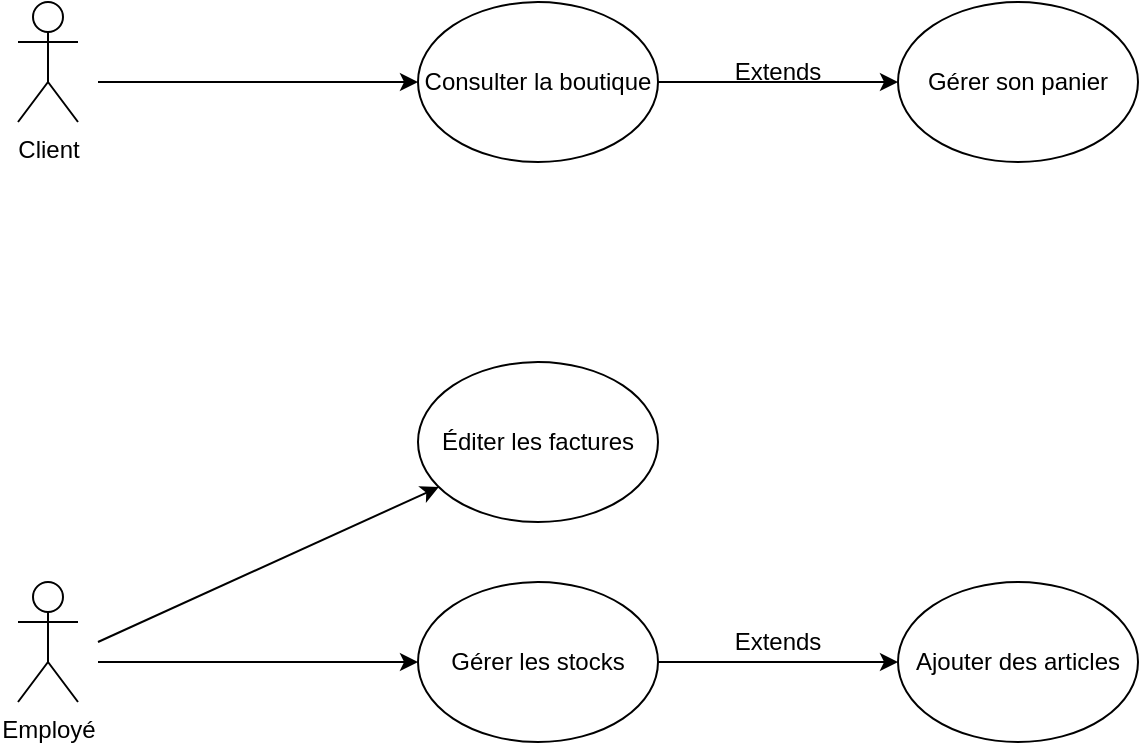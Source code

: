 <mxfile version="20.4.1" type="github">
  <diagram id="SVKgzdXAhsgsA3PJ54q3" name="Page-1">
    <mxGraphModel dx="1422" dy="794" grid="1" gridSize="10" guides="1" tooltips="1" connect="1" arrows="1" fold="1" page="1" pageScale="1" pageWidth="827" pageHeight="1169" math="0" shadow="0">
      <root>
        <mxCell id="0" />
        <mxCell id="1" parent="0" />
        <mxCell id="yYol8g6jG33dU-1mYP1G-1" value="Client" style="shape=umlActor;verticalLabelPosition=bottom;verticalAlign=top;html=1;outlineConnect=0;" vertex="1" parent="1">
          <mxGeometry x="80" y="80" width="30" height="60" as="geometry" />
        </mxCell>
        <mxCell id="yYol8g6jG33dU-1mYP1G-2" value="Employé" style="shape=umlActor;verticalLabelPosition=bottom;verticalAlign=top;html=1;outlineConnect=0;" vertex="1" parent="1">
          <mxGeometry x="80" y="370" width="30" height="60" as="geometry" />
        </mxCell>
        <mxCell id="yYol8g6jG33dU-1mYP1G-3" value="" style="endArrow=classic;html=1;rounded=0;entryX=0;entryY=0.5;entryDx=0;entryDy=0;exitX=1;exitY=0.5;exitDx=0;exitDy=0;" edge="1" parent="1" source="yYol8g6jG33dU-1mYP1G-9" target="yYol8g6jG33dU-1mYP1G-4">
          <mxGeometry width="50" height="50" relative="1" as="geometry">
            <mxPoint x="120" y="400" as="sourcePoint" />
            <mxPoint x="270" y="400" as="targetPoint" />
          </mxGeometry>
        </mxCell>
        <mxCell id="yYol8g6jG33dU-1mYP1G-4" value="Ajouter des articles" style="ellipse;whiteSpace=wrap;html=1;" vertex="1" parent="1">
          <mxGeometry x="520" y="370" width="120" height="80" as="geometry" />
        </mxCell>
        <mxCell id="yYol8g6jG33dU-1mYP1G-8" value="" style="endArrow=classic;html=1;rounded=0;" edge="1" parent="1" target="yYol8g6jG33dU-1mYP1G-9">
          <mxGeometry width="50" height="50" relative="1" as="geometry">
            <mxPoint x="120" y="410" as="sourcePoint" />
            <mxPoint x="270" y="490" as="targetPoint" />
          </mxGeometry>
        </mxCell>
        <mxCell id="yYol8g6jG33dU-1mYP1G-9" value="Gérer les stocks" style="ellipse;whiteSpace=wrap;html=1;" vertex="1" parent="1">
          <mxGeometry x="280" y="370" width="120" height="80" as="geometry" />
        </mxCell>
        <mxCell id="yYol8g6jG33dU-1mYP1G-10" value="" style="endArrow=classic;html=1;rounded=0;" edge="1" parent="1" target="yYol8g6jG33dU-1mYP1G-11">
          <mxGeometry width="50" height="50" relative="1" as="geometry">
            <mxPoint x="120" y="120" as="sourcePoint" />
            <mxPoint x="200" y="120" as="targetPoint" />
          </mxGeometry>
        </mxCell>
        <mxCell id="yYol8g6jG33dU-1mYP1G-11" value="Consulter la boutique" style="ellipse;whiteSpace=wrap;html=1;" vertex="1" parent="1">
          <mxGeometry x="280" y="80.0" width="120" height="80" as="geometry" />
        </mxCell>
        <mxCell id="yYol8g6jG33dU-1mYP1G-13" value="Extends" style="text;html=1;strokeColor=none;fillColor=none;align=center;verticalAlign=middle;whiteSpace=wrap;rounded=0;" vertex="1" parent="1">
          <mxGeometry x="430" y="385" width="60" height="30" as="geometry" />
        </mxCell>
        <mxCell id="yYol8g6jG33dU-1mYP1G-14" value="" style="endArrow=classic;html=1;rounded=0;" edge="1" parent="1" target="yYol8g6jG33dU-1mYP1G-15">
          <mxGeometry width="50" height="50" relative="1" as="geometry">
            <mxPoint x="400" y="120" as="sourcePoint" />
            <mxPoint x="550" y="120" as="targetPoint" />
          </mxGeometry>
        </mxCell>
        <mxCell id="yYol8g6jG33dU-1mYP1G-15" value="Gérer son panier" style="ellipse;whiteSpace=wrap;html=1;" vertex="1" parent="1">
          <mxGeometry x="520" y="80" width="120" height="80" as="geometry" />
        </mxCell>
        <mxCell id="yYol8g6jG33dU-1mYP1G-16" value="Extends" style="text;html=1;strokeColor=none;fillColor=none;align=center;verticalAlign=middle;whiteSpace=wrap;rounded=0;" vertex="1" parent="1">
          <mxGeometry x="430" y="100" width="60" height="30" as="geometry" />
        </mxCell>
        <mxCell id="yYol8g6jG33dU-1mYP1G-17" value="" style="endArrow=classic;html=1;rounded=0;" edge="1" parent="1" target="yYol8g6jG33dU-1mYP1G-18">
          <mxGeometry width="50" height="50" relative="1" as="geometry">
            <mxPoint x="120" y="400" as="sourcePoint" />
            <mxPoint x="280" y="330" as="targetPoint" />
          </mxGeometry>
        </mxCell>
        <mxCell id="yYol8g6jG33dU-1mYP1G-18" value="Éditer les factures" style="ellipse;whiteSpace=wrap;html=1;" vertex="1" parent="1">
          <mxGeometry x="280" y="260" width="120" height="80" as="geometry" />
        </mxCell>
      </root>
    </mxGraphModel>
  </diagram>
</mxfile>
